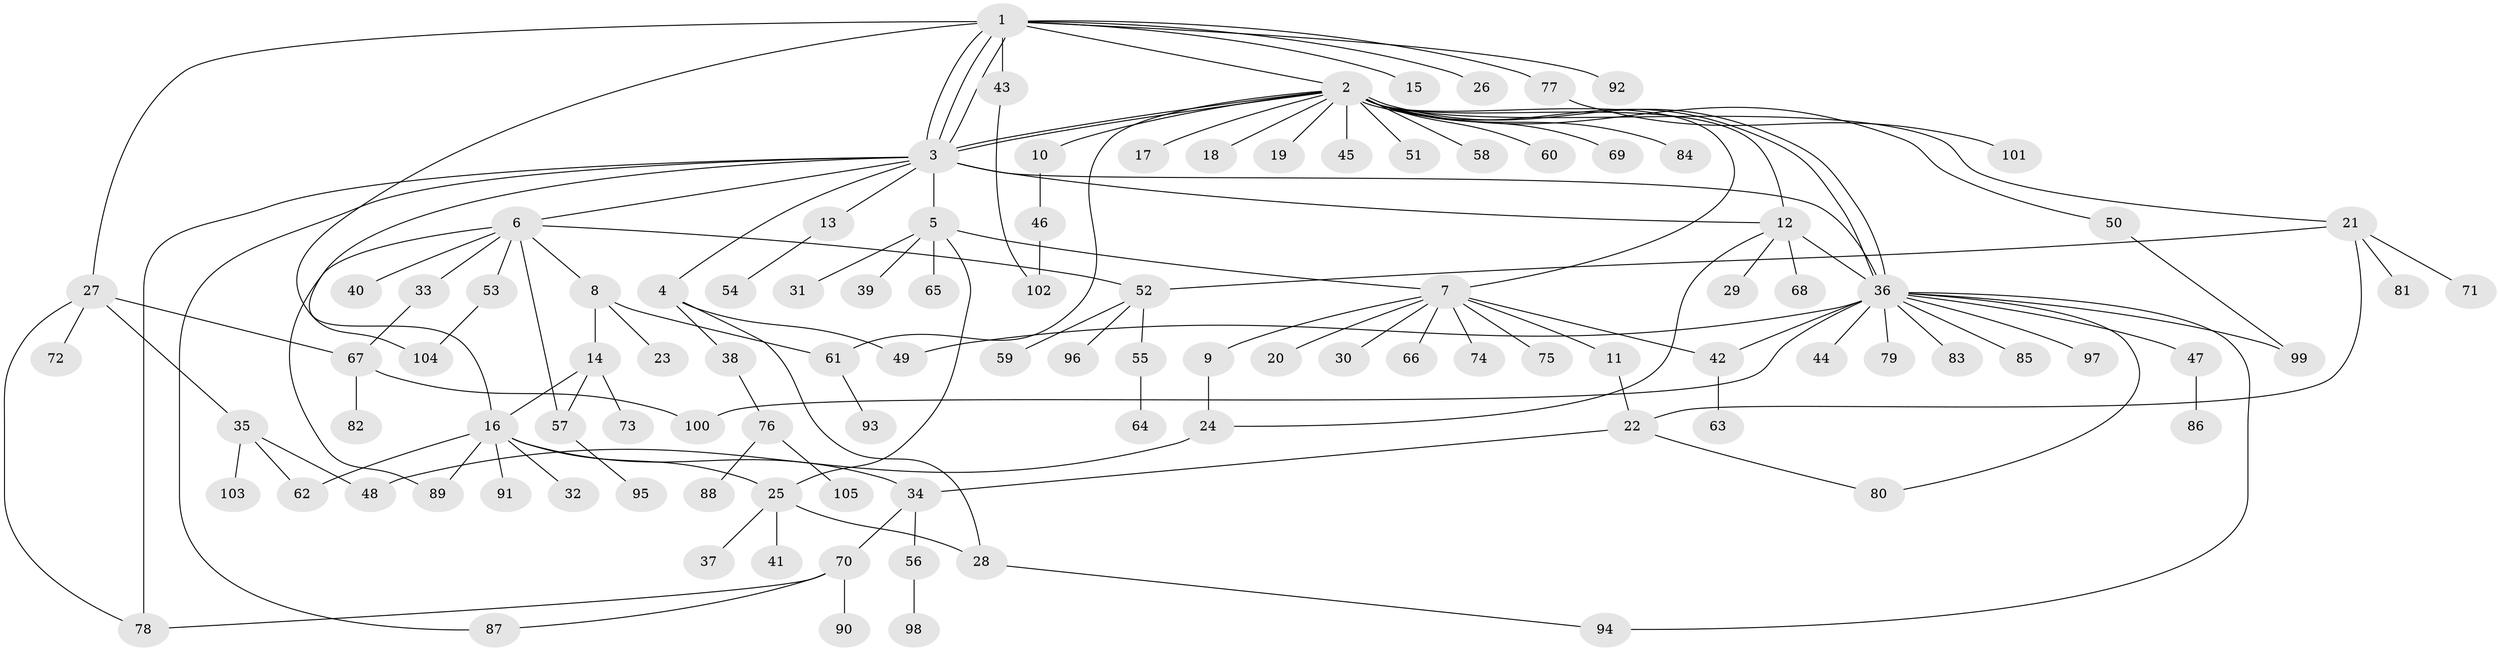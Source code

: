 // Generated by graph-tools (version 1.1) at 2025/01/03/09/25 03:01:41]
// undirected, 105 vertices, 137 edges
graph export_dot {
graph [start="1"]
  node [color=gray90,style=filled];
  1;
  2;
  3;
  4;
  5;
  6;
  7;
  8;
  9;
  10;
  11;
  12;
  13;
  14;
  15;
  16;
  17;
  18;
  19;
  20;
  21;
  22;
  23;
  24;
  25;
  26;
  27;
  28;
  29;
  30;
  31;
  32;
  33;
  34;
  35;
  36;
  37;
  38;
  39;
  40;
  41;
  42;
  43;
  44;
  45;
  46;
  47;
  48;
  49;
  50;
  51;
  52;
  53;
  54;
  55;
  56;
  57;
  58;
  59;
  60;
  61;
  62;
  63;
  64;
  65;
  66;
  67;
  68;
  69;
  70;
  71;
  72;
  73;
  74;
  75;
  76;
  77;
  78;
  79;
  80;
  81;
  82;
  83;
  84;
  85;
  86;
  87;
  88;
  89;
  90;
  91;
  92;
  93;
  94;
  95;
  96;
  97;
  98;
  99;
  100;
  101;
  102;
  103;
  104;
  105;
  1 -- 2;
  1 -- 3;
  1 -- 3;
  1 -- 3;
  1 -- 15;
  1 -- 26;
  1 -- 27;
  1 -- 43;
  1 -- 77;
  1 -- 92;
  1 -- 104;
  2 -- 3;
  2 -- 3;
  2 -- 7;
  2 -- 10;
  2 -- 12;
  2 -- 17;
  2 -- 18;
  2 -- 19;
  2 -- 21;
  2 -- 36;
  2 -- 36;
  2 -- 45;
  2 -- 50;
  2 -- 51;
  2 -- 58;
  2 -- 60;
  2 -- 61;
  2 -- 69;
  2 -- 84;
  3 -- 4;
  3 -- 5;
  3 -- 6;
  3 -- 12;
  3 -- 13;
  3 -- 16;
  3 -- 36;
  3 -- 78;
  3 -- 87;
  4 -- 28;
  4 -- 38;
  4 -- 49;
  5 -- 7;
  5 -- 25;
  5 -- 31;
  5 -- 39;
  5 -- 65;
  6 -- 8;
  6 -- 33;
  6 -- 40;
  6 -- 52;
  6 -- 53;
  6 -- 57;
  6 -- 89;
  7 -- 9;
  7 -- 11;
  7 -- 20;
  7 -- 30;
  7 -- 42;
  7 -- 66;
  7 -- 74;
  7 -- 75;
  8 -- 14;
  8 -- 23;
  8 -- 61;
  9 -- 24;
  10 -- 46;
  11 -- 22;
  12 -- 24;
  12 -- 29;
  12 -- 36;
  12 -- 68;
  13 -- 54;
  14 -- 16;
  14 -- 57;
  14 -- 73;
  16 -- 25;
  16 -- 32;
  16 -- 34;
  16 -- 62;
  16 -- 89;
  16 -- 91;
  21 -- 22;
  21 -- 52;
  21 -- 71;
  21 -- 81;
  22 -- 34;
  22 -- 80;
  24 -- 48;
  25 -- 28;
  25 -- 37;
  25 -- 41;
  27 -- 35;
  27 -- 67;
  27 -- 72;
  27 -- 78;
  28 -- 94;
  33 -- 67;
  34 -- 56;
  34 -- 70;
  35 -- 48;
  35 -- 62;
  35 -- 103;
  36 -- 42;
  36 -- 44;
  36 -- 47;
  36 -- 49;
  36 -- 79;
  36 -- 80;
  36 -- 83;
  36 -- 85;
  36 -- 94;
  36 -- 97;
  36 -- 99;
  36 -- 100;
  38 -- 76;
  42 -- 63;
  43 -- 102;
  46 -- 102;
  47 -- 86;
  50 -- 99;
  52 -- 55;
  52 -- 59;
  52 -- 96;
  53 -- 104;
  55 -- 64;
  56 -- 98;
  57 -- 95;
  61 -- 93;
  67 -- 82;
  67 -- 100;
  70 -- 78;
  70 -- 87;
  70 -- 90;
  76 -- 88;
  76 -- 105;
  77 -- 101;
}
